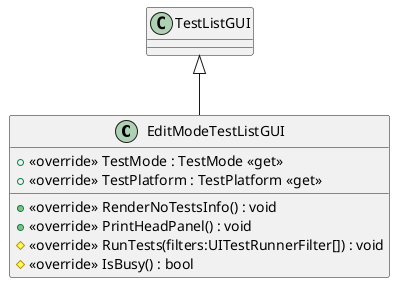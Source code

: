 @startuml
class EditModeTestListGUI {
    + <<override>> TestMode : TestMode <<get>>
    + <<override>> RenderNoTestsInfo() : void
    + <<override>> PrintHeadPanel() : void
    # <<override>> RunTests(filters:UITestRunnerFilter[]) : void
    + <<override>> TestPlatform : TestPlatform <<get>>
    # <<override>> IsBusy() : bool
}
TestListGUI <|-- EditModeTestListGUI
@enduml
